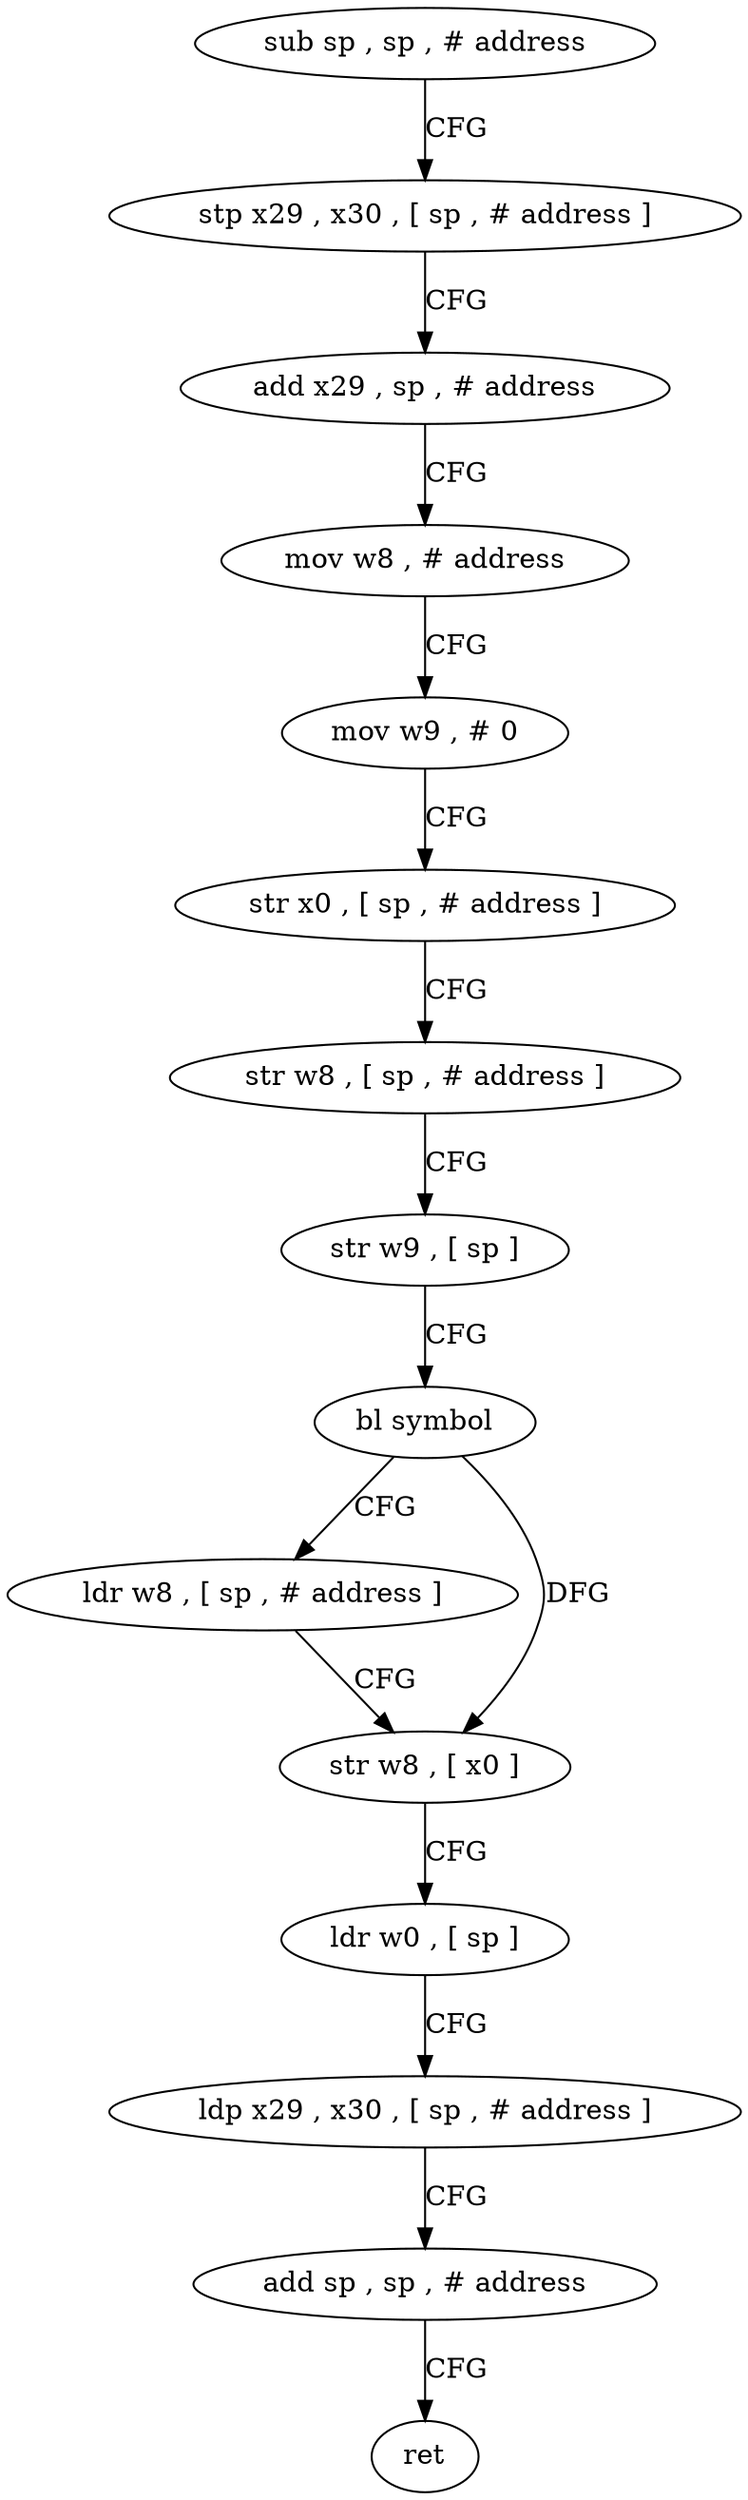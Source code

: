 digraph "func" {
"466912" [label = "sub sp , sp , # address" ]
"466916" [label = "stp x29 , x30 , [ sp , # address ]" ]
"466920" [label = "add x29 , sp , # address" ]
"466924" [label = "mov w8 , # address" ]
"466928" [label = "mov w9 , # 0" ]
"466932" [label = "str x0 , [ sp , # address ]" ]
"466936" [label = "str w8 , [ sp , # address ]" ]
"466940" [label = "str w9 , [ sp ]" ]
"466944" [label = "bl symbol" ]
"466948" [label = "ldr w8 , [ sp , # address ]" ]
"466952" [label = "str w8 , [ x0 ]" ]
"466956" [label = "ldr w0 , [ sp ]" ]
"466960" [label = "ldp x29 , x30 , [ sp , # address ]" ]
"466964" [label = "add sp , sp , # address" ]
"466968" [label = "ret" ]
"466912" -> "466916" [ label = "CFG" ]
"466916" -> "466920" [ label = "CFG" ]
"466920" -> "466924" [ label = "CFG" ]
"466924" -> "466928" [ label = "CFG" ]
"466928" -> "466932" [ label = "CFG" ]
"466932" -> "466936" [ label = "CFG" ]
"466936" -> "466940" [ label = "CFG" ]
"466940" -> "466944" [ label = "CFG" ]
"466944" -> "466948" [ label = "CFG" ]
"466944" -> "466952" [ label = "DFG" ]
"466948" -> "466952" [ label = "CFG" ]
"466952" -> "466956" [ label = "CFG" ]
"466956" -> "466960" [ label = "CFG" ]
"466960" -> "466964" [ label = "CFG" ]
"466964" -> "466968" [ label = "CFG" ]
}
